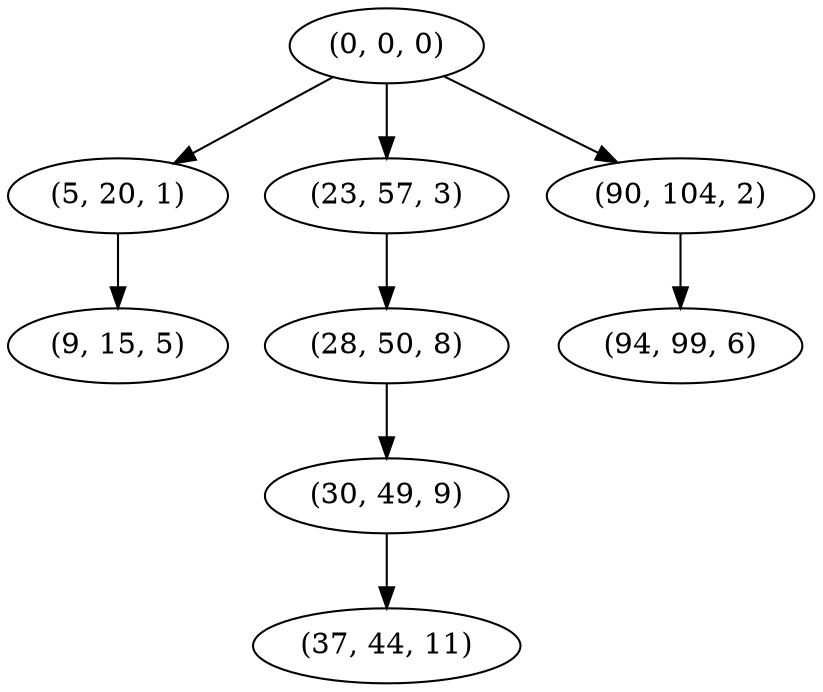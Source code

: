 digraph tree {
    "(0, 0, 0)";
    "(5, 20, 1)";
    "(9, 15, 5)";
    "(23, 57, 3)";
    "(28, 50, 8)";
    "(30, 49, 9)";
    "(37, 44, 11)";
    "(90, 104, 2)";
    "(94, 99, 6)";
    "(0, 0, 0)" -> "(5, 20, 1)";
    "(0, 0, 0)" -> "(23, 57, 3)";
    "(0, 0, 0)" -> "(90, 104, 2)";
    "(5, 20, 1)" -> "(9, 15, 5)";
    "(23, 57, 3)" -> "(28, 50, 8)";
    "(28, 50, 8)" -> "(30, 49, 9)";
    "(30, 49, 9)" -> "(37, 44, 11)";
    "(90, 104, 2)" -> "(94, 99, 6)";
}
